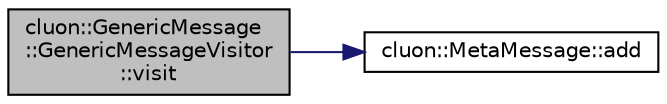 digraph "cluon::GenericMessage::GenericMessageVisitor::visit"
{
 // LATEX_PDF_SIZE
  edge [fontname="Helvetica",fontsize="10",labelfontname="Helvetica",labelfontsize="10"];
  node [fontname="Helvetica",fontsize="10",shape=record];
  rankdir="LR";
  Node1 [label="cluon::GenericMessage\l::GenericMessageVisitor\l::visit",height=0.2,width=0.4,color="black", fillcolor="grey75", style="filled", fontcolor="black",tooltip=" "];
  Node1 -> Node2 [color="midnightblue",fontsize="10",style="solid"];
  Node2 [label="cluon::MetaMessage::add",height=0.2,width=0.4,color="black", fillcolor="white", style="filled",URL="$classcluon_1_1MetaMessage.html#acbbeec104676e02af5d82bbd2943e3db",tooltip=" "];
}
